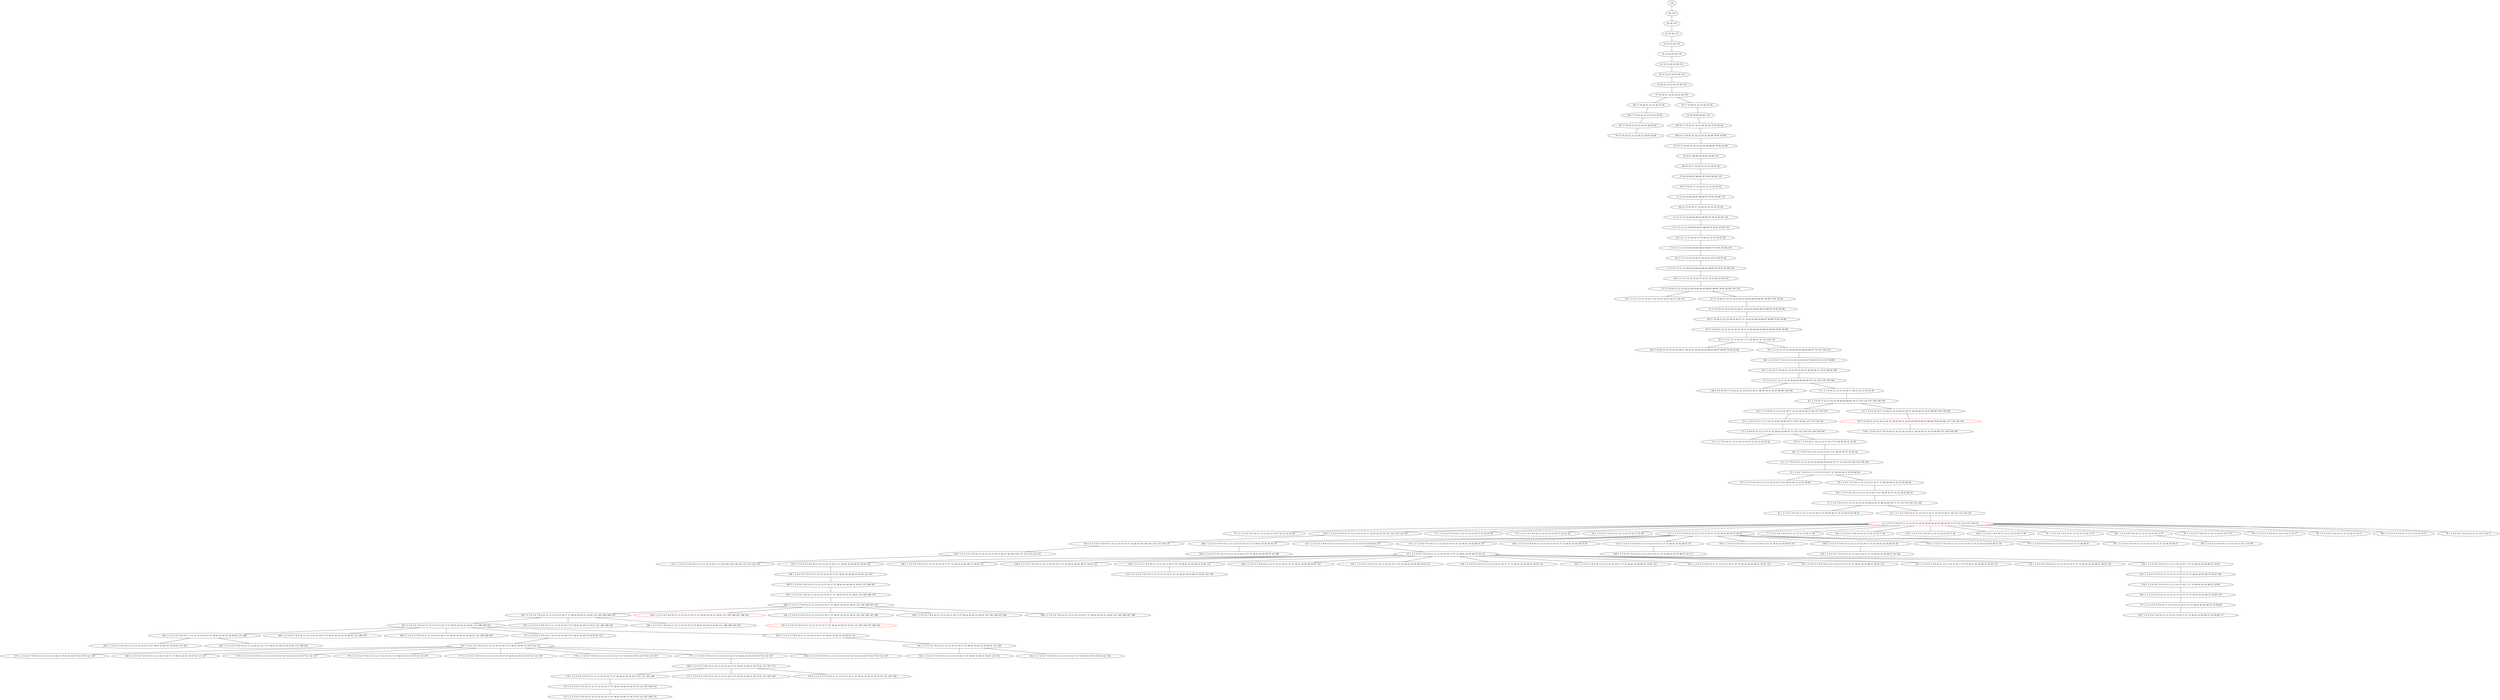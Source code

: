 graph result {
	135[label="135"];
	135 -- 26;
	26[label="26 135"];
	26 -- 25;
	25[label="25 26 135"];
	25 -- 24;
	24[label="24 25 26 135"];
	24 -- 23;
	23[label="23 24 25 26 135"];
	23 -- 22;
	22[label="22 23 24 25 26 135"];
	22 -- 21;
	21[label="21 22 23 24 25 26 135"];
	21 -- 20;
	20[label="20 21 22 23 24 25 26 135"];
	20 -- 19;
	19[label="19 20 21 22 23 24 25 26 135"];
	19 -- 17;
	17[label="17 19 20 21 22 23 24 25 26 135"];
	17 -- 84;
	17 -- 70;
	84[label="84 17 19 20 21 22 23 24 25 26"];
	84 -- 83;
	70[label="70 17 19 20 21 22 23 24 25 26"];
	70 -- 16;
	83[label="83 17 19 20 21 22 23 24 25 26 84"];
	83 -- 81;
	16[label="16 70 79 81 83 84 135"];
	16 -- 69;
	81[label="81 17 19 20 21 22 23 24 25 26 83 84"];
	81 -- 79;
	69[label="69 16 17 19 20 21 22 23 24 25 26 79 81 83 84"];
	69 -- 68;
	79[label="79 17 19 20 21 22 23 24 25 26 81 83 84"];
	68[label="68 16 17 19 20 21 22 23 24 25 26 69 79 81 83 84"];
	68 -- 67;
	67[label="67 16 17 19 20 21 22 23 24 25 26 68 69 79 81 83 84"];
	67 -- 14;
	14[label="14 16 67 68 69 70 79 81 83 84 135"];
	14 -- 66;
	66[label="66 14 16 17 19 20 21 22 23 24 25 26"];
	66 -- 13;
	13[label="13 14 16 66 67 68 69 70 79 81 83 84 135"];
	13 -- 65;
	65[label="65 13 14 16 17 19 20 21 22 23 24 25 26"];
	65 -- 12;
	12[label="12 13 14 16 65 66 67 68 69 70 79 81 83 84 135"];
	12 -- 64;
	64[label="64 12 13 14 16 17 19 20 21 22 23 24 25 26"];
	64 -- 11;
	11[label="11 12 13 14 16 64 65 66 67 68 69 70 79 81 83 84 135"];
	11 -- 3;
	3[label="3 11 12 13 14 16 64 65 66 67 68 69 70 79 81 83 84 135"];
	3 -- 63;
	63[label="63 3 11 12 13 14 16 17 19 20 21 22 23 24 25 26"];
	63 -- 2;
	2[label="2 3 11 12 13 14 16 63 64 65 66 67 68 69 70 79 81 83 84 135"];
	2 -- 62;
	62[label="62 2 3 11 12 13 14 16 17 19 20 21 22 23 24 25 26"];
	62 -- 1;
	1[label="1 2 3 11 12 13 14 16 62 63 64 65 66 67 68 69 70 79 81 83 84 135"];
	1 -- 134;
	134[label="134 1 2 3 11 12 13 14 16 17 20 21 22 23 24 25 26 135"];
	134 -- 27;
	27[label="27 17 19 20 21 22 23 24 25 26 62 63 64 65 66 67 68 69 79 81 83 84 134 135"];
	27 -- 133;
	27 -- 32;
	133[label="133 1 2 3 11 12 13 14 16 17 21 22 23 24 25 26 27 134 135"];
	32[label="32 17 19 20 21 22 23 24 25 26 27 62 63 64 65 66 67 68 69 79 81 83 84"];
	32 -- 31;
	31[label="31 17 19 20 21 22 23 24 25 26 27 32 62 63 64 65 66 67 68 69 79 81 83 84"];
	31 -- 30;
	30[label="30 17 19 20 21 22 23 24 25 26 27 31 32 62 63 64 65 66 67 68 69 79 81 83 84"];
	30 -- 29;
	29[label="29 17 19 20 21 22 23 24 25 26 27 30 31 32 62 63 64 65 66 67 68 69 79 81 83 84"];
	29 -- 36;
	36[label="36 1 2 3 11 12 13 14 16 17 27 29 30 31 32 133 134 135"];
	36 -- 28;
	36 -- 10;
	28[label="28 17 19 20 21 22 23 24 25 26 27 29 30 31 32 36 62 63 64 65 66 67 68 69 79 81 83 84"];
	10[label="10 1 2 3 11 12 13 14 16 36 62 63 64 65 66 67 70 133 134 135"];
	10 -- 140;
	140[label="140 1 2 10 16 17 19 20 21 22 23 24 25 26 27 28 29 30 31 32 67 68 69"];
	140 -- 139;
	139[label="139 1 2 10 16 17 19 20 21 22 23 24 25 26 27 28 29 30 31 32 67 68 69 140"];
	139 -- 9;
	9[label="9 1 2 3 10 11 12 13 14 16 36 62 63 64 65 66 70 133 134 135 139 140"];
	9 -- 138;
	9 -- 71;
	138[label="138 1 2 9 10 16 17 19 20 21 22 23 24 25 26 27 28 29 30 31 32 67 68 69 139 140"];
	71[label="71 1 2 3 9 10 11 12 13 14 16 17 20 21 22 23 24 25 26"];
	71 -- 8;
	8[label="8 1 2 3 9 10 11 12 13 14 16 36 62 63 64 65 70 71 133 134 135 138 139 140"];
	8 -- 132;
	8 -- 137;
	132[label="132 1 2 3 8 9 10 11 12 13 14 16 17 22 23 24 25 26 27 36 133 134 135"];
	132 -- 15;
	137[label="137 1 2 8 9 10 16 17 19 20 21 22 23 24 25 26 27 28 29 30 31 32 67 68 69 138 139 140"];
	137 -- 18;
	15[label="15 1 2 3 8 9 10 11 12 13 14 16 36 67 68 69 70 71 79 81 83 84 132 133 134 135"];
	15 -- 7;
	18[label="18 17 19 20 21 22 23 24 25 26 27 28 29 30 31 32 62 63 64 65 66 67 68 69 79 81 83 84 137 138 139 140", color=red];
	18 -- 136;
	7[label="7 1 2 3 8 9 10 11 12 13 14 15 16 36 62 63 64 70 71 132 133 134 135 138 139 140"];
	7 -- 72;
	7 -- 54;
	136[label="136 1 2 9 10 16 17 18 19 20 21 22 23 24 25 26 27 28 29 30 31 32 67 68 69 137 138 139 140"];
	72[label="72 1 2 3 7 8 9 10 11 12 13 14 15 16 17 21 22 23 24 25 26"];
	54[label="54 1 2 3 7 8 9 10 11 12 13 14 15 16 17 27 28 29 30 31 32 36"];
	54 -- 48;
	48[label="48 1 2 3 7 8 9 10 11 12 13 14 15 16 17 27 28 29 30 31 32 36 54"];
	48 -- 6;
	6[label="6 1 2 3 7 8 9 10 11 12 13 14 15 16 36 48 54 62 63 70 71 72 132 133 134 135 139 140"];
	6 -- 33;
	33[label="33 1 2 3 6 7 8 9 10 11 12 13 14 15 16 17 27 28 29 30 31 32 36 48 54"];
	33 -- 47;
	33 -- 45;
	47[label="47 1 2 3 6 7 8 9 10 11 12 13 14 15 16 17 27 28 29 30 31 32 33 36 48"];
	45[label="45 1 2 3 6 7 8 9 10 11 12 13 14 15 16 17 27 28 29 30 31 32 33 36 48 54"];
	45 -- 43;
	43[label="43 1 2 3 6 7 8 9 10 11 12 13 14 15 16 17 27 28 29 30 31 32 33 36 45 48 54"];
	43 -- 5;
	5[label="5 1 2 3 6 7 8 9 10 11 12 13 14 15 16 33 36 43 45 47 48 54 62 70 71 72 132 133 134 135 140"];
	5 -- 41;
	5 -- 131;
	41[label="41 1 2 3 5 6 7 8 9 10 11 12 13 14 15 16 17 27 28 29 30 31 32 33 36 43 45 48 54"];
	131[label="131 1 2 3 5 6 7 8 9 10 11 12 13 14 15 16 17 23 24 25 26 27 36 132 133 134 135"];
	131 -- 4;
	4[label="4 1 2 3 5 6 7 8 9 10 11 12 13 14 15 16 33 36 41 43 45 47 48 54 70 71 72 131 132 133 134 135", color=red];
	4 -- 73;
	4 -- 130;
	4 -- 74;
	4 -- 75;
	4 -- 76;
	4 -- 51;
	4 -- 77;
	4 -- 126;
	4 -- 125;
	4 -- 124;
	4 -- 91;
	4 -- 90;
	4 -- 87;
	4 -- 85;
	4 -- 82;
	4 -- 80;
	4 -- 78;
	73[label="73 1 2 3 4 5 6 7 8 9 10 11 12 13 14 15 16 17 22 23 24 25 26"];
	130[label="130 1 2 3 4 5 6 7 8 9 10 11 12 13 14 15 16 17 24 25 26 27 36 131 132 133 134 135"];
	130 -- 129;
	74[label="74 1 2 3 4 5 6 7 8 9 10 11 12 13 14 15 16 17 23 24 25 26"];
	75[label="75 1 2 3 4 5 6 7 8 9 10 11 12 13 14 15 16 17 24 25 26"];
	76[label="76 1 2 3 4 5 6 7 8 9 10 11 12 13 14 15 16 17 25 26"];
	51[label="51 1 2 3 4 5 6 7 8 9 10 11 12 13 14 15 16 17 27 33 36 41 43 45 47 48 54"];
	51 -- 206;
	51 -- 121;
	51 -- 151;
	51 -- 149;
	51 -- 113;
	51 -- 105;
	51 -- 104;
	51 -- 102;
	51 -- 97;
	51 -- 95;
	77[label="77 1 2 3 4 5 6 7 8 9 10 11 12 13 14 15 16 17 26"];
	126[label="126 1 2 3 4 5 6 7 8 9 10 11 12 13 14 15 16 17 36"];
	125[label="125 1 2 3 4 5 6 7 8 9 10 11 12 13 14 15 16 17 36"];
	124[label="124 1 2 3 4 5 6 7 8 9 10 11 12 13 14 15 16 17 36"];
	91[label="91 1 2 3 4 5 6 7 8 9 10 11 12 13 14 15 16 17 47"];
	90[label="90 1 2 3 4 5 6 7 8 9 10 11 12 13 14 15 16 17 47"];
	90 -- 89;
	87[label="87 1 2 3 4 5 6 7 8 9 10 11 12 13 14 15 16 17 47"];
	85[label="85 1 2 3 4 5 6 7 8 9 10 11 12 13 14 15 16 17"];
	82[label="82 1 2 3 4 5 6 7 8 9 10 11 12 13 14 15 16 17"];
	80[label="80 1 2 3 4 5 6 7 8 9 10 11 12 13 14 15 16 17"];
	78[label="78 1 2 3 4 5 6 7 8 9 10 11 12 13 14 15 16 17"];
	129[label="129 1 2 3 4 5 6 7 8 9 10 11 12 13 14 15 16 17 25 26 27 36 130 131 132 133 134 135"];
	129 -- 128;
	206[label="206 1 2 3 4 5 6 7 8 9 10 11 12 13 14 15 16 17 27 33 36 41 43 45 48 51 54"];
	206 -- 205;
	121[label="121 1 2 3 4 5 6 7 8 9 10 11 12 13 14 15 16 17 27 33 36 41 43 45 48 51 54"];
	121 -- 61;
	151[label="151 1 2 3 4 5 6 7 8 9 10 11 12 13 14 15 16 17 27 33 36 41 43 45 48 51 54"];
	149[label="149 1 2 3 4 5 6 7 8 9 10 11 12 13 14 15 16 17 27 33 36 41 43 45 48 51 54"];
	113[label="113 1 2 3 4 5 6 7 8 9 10 11 12 13 14 15 16 17 27 33 36 41 43 45 48 51 54"];
	113 -- 106;
	105[label="105 1 2 3 4 5 6 7 8 9 10 11 12 13 14 15 16 17 27 33 36 41 43 45 48 51 54"];
	104[label="104 1 2 3 4 5 6 7 8 9 10 11 12 13 14 15 16 17 27 33 36 41 43 45 48 51 54"];
	104 -- 103;
	102[label="102 1 2 3 4 5 6 7 8 9 10 11 12 13 14 15 16 17 27 33 36 41 43 45 48 51 54"];
	97[label="97 1 2 3 4 5 6 7 8 9 10 11 12 13 14 15 16 17 27 33 36 48 51"];
	95[label="95 1 2 3 4 5 6 7 8 9 10 11 12 13 14 15 16 17 27 33 36 47 48 51"];
	89[label="89 1 2 3 4 5 6 7 8 9 10 11 12 13 14 15 16 17 47 90"];
	128[label="128 1 2 3 4 5 6 7 8 9 10 11 12 13 14 15 16 17 26 27 36 129 130 131 132 133 134 135"];
	128 -- 127;
	205[label="205 1 2 3 4 5 6 7 8 9 10 11 12 13 14 15 16 17 27 33 36 41 43 45 48 51 54 206"];
	61[label="61 1 2 3 4 5 6 7 8 9 10 11 12 13 14 15 16 17 27 33 36 41 43 45 48 51 54 121"];
	61 -- 187;
	61 -- 160;
	61 -- 159;
	61 -- 158;
	61 -- 148;
	61 -- 147;
	61 -- 144;
	61 -- 143;
	61 -- 142;
	61 -- 141;
	61 -- 123;
	61 -- 122;
	61 -- 120;
	106[label="106 1 2 3 4 5 6 7 8 9 10 11 12 13 14 15 16 17 27 33 36 41 43 45 48 51 54 113"];
	103[label="103 1 2 3 4 5 6 7 8 9 10 11 12 13 14 15 16 17 27 33 36 41 43 45 48 51 54 104"];
	127[label="127 1 2 3 4 5 6 7 8 9 10 11 12 13 14 15 16 17 27 36 128 129 130 131 132 133 134 135"];
	187[label="187 1 2 3 4 5 6 7 8 9 10 11 12 13 14 15 16 17 27 36 41 43 45 48 51 54 61 121"];
	187 -- 186;
	160[label="160 1 2 3 4 5 6 7 8 9 10 11 12 13 14 15 16 17 27 33 36 41 43 45 48 51 54 61 121"];
	159[label="159 1 2 3 4 5 6 7 8 9 10 11 12 13 14 15 16 17 27 33 36 41 43 45 48 51 54 61 121"];
	158[label="158 1 2 3 4 5 6 7 8 9 10 11 12 13 14 15 16 17 27 33 36 41 43 45 48 51 54 61 121"];
	158 -- 157;
	148[label="148 1 2 3 4 5 6 7 8 9 10 11 12 13 14 15 16 17 27 33 36 41 43 45 48 54 61 121"];
	147[label="147 1 2 3 4 5 6 7 8 9 10 11 12 13 14 15 16 17 27 33 36 41 43 45 48 54 61 121"];
	144[label="144 1 2 3 4 5 6 7 8 9 10 11 12 13 14 15 16 17 27 33 36 41 43 45 48 51 54 61 121"];
	143[label="143 1 2 3 4 5 6 7 8 9 10 11 12 13 14 15 16 17 27 33 36 41 43 45 48 51 54 61 121"];
	142[label="142 1 2 3 4 5 6 7 8 9 10 11 12 13 14 15 16 17 27 33 36 41 43 45 48 51 54 61 121"];
	141[label="141 1 2 3 4 5 6 7 8 9 10 11 12 13 14 15 16 17 27 33 36 41 43 45 48 51 54 61 121"];
	123[label="123 1 2 3 4 5 6 7 8 9 10 11 12 13 14 15 16 17 27 33 36 41 43 45 48 51 54 61 121"];
	122[label="122 1 2 3 4 5 6 7 8 9 10 11 12 13 14 15 16 17 27 33 36 41 43 45 48 51 54 61 121"];
	120[label="120 1 2 3 4 5 6 7 8 9 10 11 12 13 14 15 16 17 27 33 36 41 43 45 48 51 54 61"];
	120 -- 60;
	186[label="186 1 2 3 4 5 6 7 8 9 10 11 12 13 14 15 16 17 27 36 41 43 45 48 51 54 61 121 187"];
	186 -- 185;
	157[label="157 1 2 3 4 5 6 7 8 9 10 11 12 13 14 15 16 17 27 33 36 41 43 45 48 51 54 61 121 158"];
	60[label="60 1 2 3 4 5 6 7 8 9 10 11 12 13 14 15 16 17 27 33 36 41 43 45 48 51 54 61 120"];
	60 -- 118;
	185[label="185 1 2 3 4 5 6 7 8 9 10 11 12 13 14 15 16 17 27 36 41 43 45 48 51 54 61 121 186 187"];
	185 -- 193;
	118[label="118 1 2 3 4 5 6 7 8 9 10 11 12 13 14 15 16 17 27 33 36 41 43 45 48 51 54 60"];
	118 -- 59;
	193[label="193 1 2 3 4 5 6 7 8 9 10 11 12 13 14 15 16 17 27 36 41 43 45 51 54 61 121 185 186 187"];
	193 -- 188;
	59[label="59 1 2 3 4 5 6 7 8 9 10 11 12 13 14 15 16 17 27 33 36 41 43 45 48 51 54 60 118"];
	59 -- 117;
	188[label="188 1 2 3 4 5 6 7 8 9 10 11 12 13 14 15 16 17 27 36 41 43 45 51 54 61 121 185 186 187 193"];
	188 -- 195;
	188 -- 194;
	188 -- 192;
	188 -- 190;
	188 -- 189;
	117[label="117 1 2 3 4 5 6 7 8 9 10 11 12 13 14 15 16 17 27 33 36 41 43 45 48 51 54 59 60"];
	117 -- 116;
	195[label="195 1 2 3 4 5 6 7 8 9 10 11 12 13 14 15 16 17 27 36 41 43 45 51 54 61 121 185 186 188 193"];
	195 -- 56;
	195 -- 197;
	195 -- 196;
	194[label="194 1 2 3 4 5 6 7 8 9 10 11 12 13 14 15 16 17 27 36 41 43 45 51 54 61 121 185 186 187 188 193", color=red];
	192[label="192 1 2 3 4 5 6 7 8 9 10 11 12 13 14 15 16 17 27 36 41 43 45 51 54 61 121 185 186 187 188"];
	192 -- 191;
	190[label="190 1 2 3 4 5 6 7 8 9 10 11 12 13 14 15 16 17 27 36 41 43 45 51 54 61 121 185 186 187 188"];
	189[label="189 1 2 3 4 5 6 7 8 9 10 11 12 13 14 15 16 17 27 36 41 43 45 51 54 61 121 185 186 187 188"];
	116[label="116 1 2 3 4 5 6 7 8 9 10 11 12 13 14 15 16 17 27 33 36 41 43 45 48 51 54 59 60 117"];
	56[label="56 1 2 3 4 5 6 7 8 9 10 11 12 13 14 15 16 17 27 36 41 43 45 51 54 61 121 186 188 195"];
	56 -- 201;
	56 -- 200;
	56 -- 199;
	56 -- 57;
	56 -- 165;
	197[label="197 1 2 3 4 5 6 7 8 9 10 11 12 13 14 15 16 17 27 36 41 43 45 51 54 61 121 186 188 195"];
	196[label="196 1 2 3 4 5 6 7 8 9 10 11 12 13 14 15 16 17 27 36 41 43 45 51 54 61 121 186 188 193 195"];
	191[label="191 1 2 3 4 5 6 7 8 9 10 11 12 13 14 15 16 17 27 36 41 43 45 51 54 61 121 185 186 187 188 192", color=red];
	201[label="201 1 2 3 4 5 6 7 8 9 10 11 12 13 14 15 16 17 27 36 41 43 45 51 54 56 61 121 188"];
	201 -- 203;
	201 -- 202;
	200[label="200 1 2 3 4 5 6 7 8 9 10 11 12 13 14 15 16 17 27 36 41 43 45 51 54 56 61 121 188 195"];
	199[label="199 1 2 3 4 5 6 7 8 9 10 11 12 13 14 15 16 17 27 36 41 43 45 51 54 56 61 121 186 188 195"];
	57[label="57 1 2 3 4 5 6 7 8 9 10 11 12 13 14 15 16 17 27 36 41 43 45 51 54 56 61 121"];
	57 -- 167;
	165[label="165 1 2 3 4 5 6 7 8 9 10 11 12 13 14 15 16 17 27 36 41 43 45 51 54 56 61 121"];
	165 -- 161;
	203[label="203 1 2 3 4 5 6 7 8 9 10 11 12 13 14 15 16 17 27 36 41 43 45 51 54 56 61 121 201"];
	202[label="202 1 2 3 4 5 6 7 8 9 10 11 12 13 14 15 16 17 27 36 41 43 45 51 54 56 61 121 188 201"];
	167[label="167 1 2 3 4 5 6 7 8 9 10 11 12 13 14 15 16 17 27 36 41 43 45 51 54 57 61 121"];
	167 -- 181;
	167 -- 180;
	167 -- 179;
	167 -- 178;
	167 -- 177;
	167 -- 176;
	167 -- 175;
	167 -- 168;
	161[label="161 1 2 3 4 5 6 7 8 9 10 11 12 13 14 15 16 17 27 36 41 43 45 51 54 56 61 121 165"];
	161 -- 163;
	161 -- 162;
	181[label="181 1 2 3 4 5 6 7 8 9 10 11 12 13 14 15 16 17 27 36 41 43 51 54 57 61 121 167"];
	180[label="180 1 2 3 4 5 6 7 8 9 10 11 12 13 14 15 16 17 27 36 41 43 51 54 57 61 121 167"];
	179[label="179 1 2 3 4 5 6 7 8 9 10 11 12 13 14 15 16 17 27 36 41 43 51 54 57 61 121 167"];
	178[label="178 1 2 3 4 5 6 7 8 9 10 11 12 13 14 15 16 17 27 36 41 43 51 54 57 61 121 167"];
	177[label="177 1 2 3 4 5 6 7 8 9 10 11 12 13 14 15 16 17 27 36 41 43 45 51 54 57 61 121 167"];
	176[label="176 1 2 3 4 5 6 7 8 9 10 11 12 13 14 15 16 17 27 36 41 43 45 51 54 57 61 121 167"];
	175[label="175 1 2 3 4 5 6 7 8 9 10 11 12 13 14 15 16 17 27 36 41 43 45 51 54 57 61 121 167"];
	175 -- 169;
	168[label="168 1 2 3 4 5 6 7 8 9 10 11 12 13 14 15 16 17 27 36 41 43 45 51 54 57 61 121 167"];
	163[label="163 1 2 3 4 5 6 7 8 9 10 11 12 13 14 15 16 17 27 36 41 43 45 51 54 61 121 161"];
	162[label="162 1 2 3 4 5 6 7 8 9 10 11 12 13 14 15 16 17 27 36 41 43 45 51 54 61 121 161"];
	169[label="169 1 2 3 4 5 6 7 8 9 10 11 12 13 14 15 16 17 27 36 41 43 45 51 54 57 61 121 167 175"];
	169 -- 174;
	169 -- 171;
	169 -- 170;
	174[label="174 1 2 3 4 5 6 7 8 9 10 11 12 13 14 15 16 17 27 36 41 43 45 51 54 57 61 121 167 169"];
	174 -- 172;
	171[label="171 1 2 3 4 5 6 7 8 9 10 11 12 13 14 15 16 17 27 36 41 43 45 51 54 57 61 121 167 169"];
	170[label="170 1 2 3 4 5 6 7 8 9 10 11 12 13 14 15 16 17 27 36 41 43 45 51 54 57 61 121 167 169"];
	172[label="172 1 2 3 4 5 6 7 8 9 10 11 12 13 14 15 16 17 27 36 41 43 45 51 54 57 61 121 167 169 174"];
	172 -- 173;
	173[label="173 1 2 3 4 5 6 7 8 9 10 11 12 13 14 15 16 17 27 36 41 43 45 51 54 57 61 121 167 169 172"];
}
